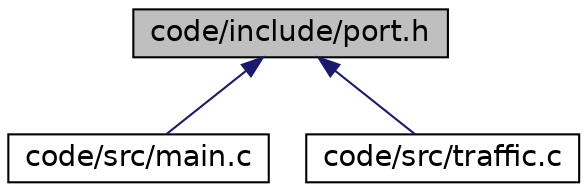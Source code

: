 digraph "code/include/port.h"
{
 // LATEX_PDF_SIZE
  edge [fontname="Helvetica",fontsize="14",labelfontname="Helvetica",labelfontsize="14"];
  node [fontname="Helvetica",fontsize="14",shape=record];
  Node1 [label="code/include/port.h",height=0.2,width=0.4,color="black", fillcolor="grey75", style="filled", fontcolor="black",tooltip="Port Header file for the milk pasteurization example."];
  Node1 -> Node2 [dir="back",color="midnightblue",fontsize="14",style="solid",fontname="Helvetica"];
  Node2 [label="code/src/main.c",height=0.2,width=0.4,color="black", fillcolor="white", style="filled",URL="$main_8c.html",tooltip="Testing cute OS."];
  Node1 -> Node3 [dir="back",color="midnightblue",fontsize="14",style="solid",fontname="Helvetica"];
  Node3 [label="code/src/traffic.c",height=0.2,width=0.4,color="black", fillcolor="white", style="filled",URL="$traffic_8c.html",tooltip="This is a traffic Light project (Chapter 8 - Embedded C by Professor j. Pont)."];
}
